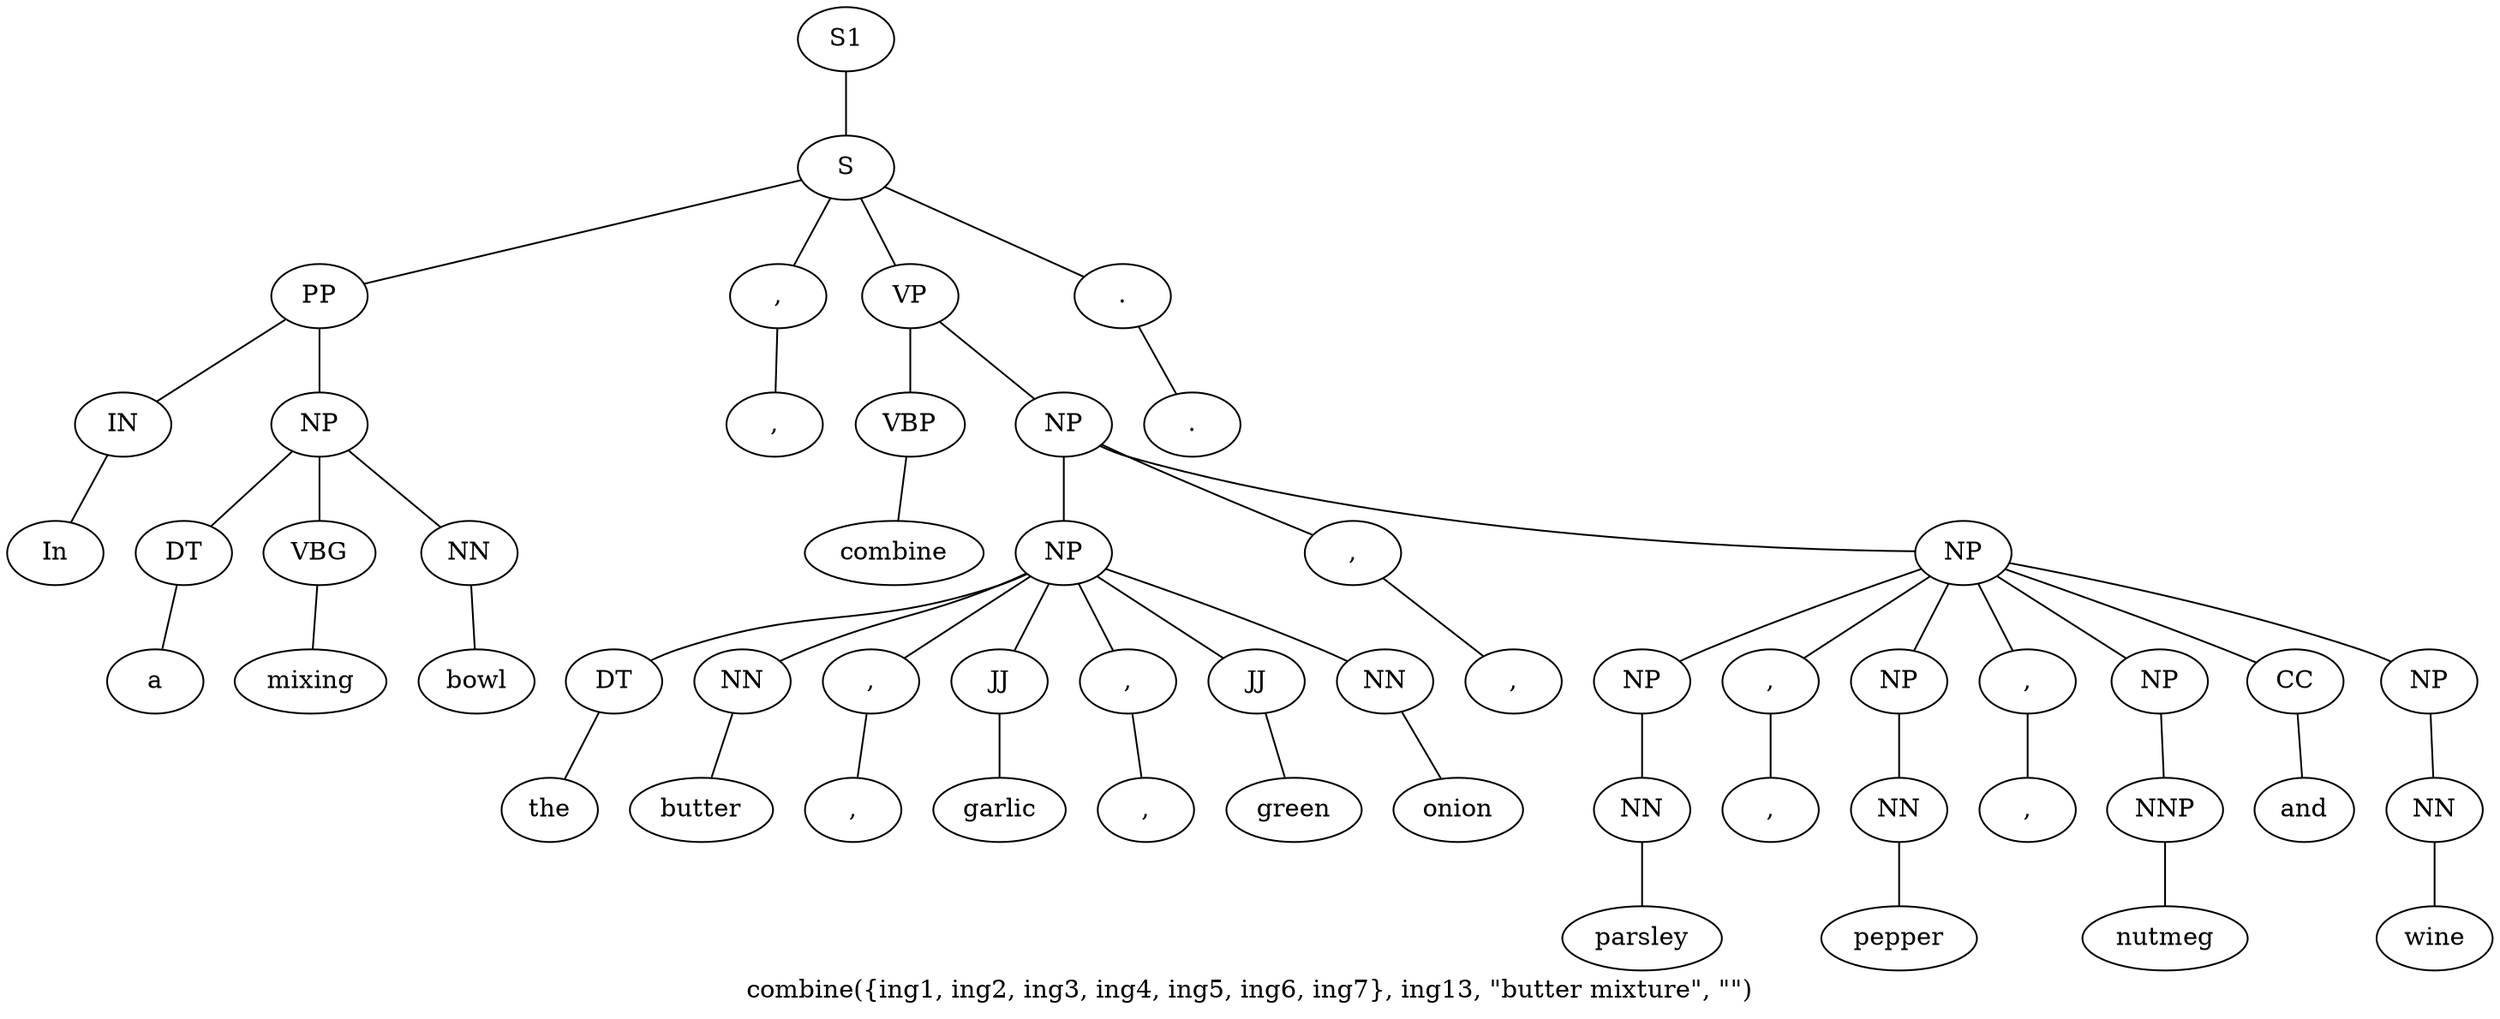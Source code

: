 graph SyntaxGraph {
	label = "combine({ing1, ing2, ing3, ing4, ing5, ing6, ing7}, ing13, \"butter mixture\", \"\")";
	Node0 [label="S1"];
	Node1 [label="S"];
	Node2 [label="PP"];
	Node3 [label="IN"];
	Node4 [label="In"];
	Node5 [label="NP"];
	Node6 [label="DT"];
	Node7 [label="a"];
	Node8 [label="VBG"];
	Node9 [label="mixing"];
	Node10 [label="NN"];
	Node11 [label="bowl"];
	Node12 [label=","];
	Node13 [label=","];
	Node14 [label="VP"];
	Node15 [label="VBP"];
	Node16 [label="combine"];
	Node17 [label="NP"];
	Node18 [label="NP"];
	Node19 [label="DT"];
	Node20 [label="the"];
	Node21 [label="NN"];
	Node22 [label="butter"];
	Node23 [label=","];
	Node24 [label=","];
	Node25 [label="JJ"];
	Node26 [label="garlic"];
	Node27 [label=","];
	Node28 [label=","];
	Node29 [label="JJ"];
	Node30 [label="green"];
	Node31 [label="NN"];
	Node32 [label="onion"];
	Node33 [label=","];
	Node34 [label=","];
	Node35 [label="NP"];
	Node36 [label="NP"];
	Node37 [label="NN"];
	Node38 [label="parsley"];
	Node39 [label=","];
	Node40 [label=","];
	Node41 [label="NP"];
	Node42 [label="NN"];
	Node43 [label="pepper"];
	Node44 [label=","];
	Node45 [label=","];
	Node46 [label="NP"];
	Node47 [label="NNP"];
	Node48 [label="nutmeg"];
	Node49 [label="CC"];
	Node50 [label="and"];
	Node51 [label="NP"];
	Node52 [label="NN"];
	Node53 [label="wine"];
	Node54 [label="."];
	Node55 [label="."];

	Node0 -- Node1;
	Node1 -- Node2;
	Node1 -- Node12;
	Node1 -- Node14;
	Node1 -- Node54;
	Node2 -- Node3;
	Node2 -- Node5;
	Node3 -- Node4;
	Node5 -- Node6;
	Node5 -- Node8;
	Node5 -- Node10;
	Node6 -- Node7;
	Node8 -- Node9;
	Node10 -- Node11;
	Node12 -- Node13;
	Node14 -- Node15;
	Node14 -- Node17;
	Node15 -- Node16;
	Node17 -- Node18;
	Node17 -- Node33;
	Node17 -- Node35;
	Node18 -- Node19;
	Node18 -- Node21;
	Node18 -- Node23;
	Node18 -- Node25;
	Node18 -- Node27;
	Node18 -- Node29;
	Node18 -- Node31;
	Node19 -- Node20;
	Node21 -- Node22;
	Node23 -- Node24;
	Node25 -- Node26;
	Node27 -- Node28;
	Node29 -- Node30;
	Node31 -- Node32;
	Node33 -- Node34;
	Node35 -- Node36;
	Node35 -- Node39;
	Node35 -- Node41;
	Node35 -- Node44;
	Node35 -- Node46;
	Node35 -- Node49;
	Node35 -- Node51;
	Node36 -- Node37;
	Node37 -- Node38;
	Node39 -- Node40;
	Node41 -- Node42;
	Node42 -- Node43;
	Node44 -- Node45;
	Node46 -- Node47;
	Node47 -- Node48;
	Node49 -- Node50;
	Node51 -- Node52;
	Node52 -- Node53;
	Node54 -- Node55;
}